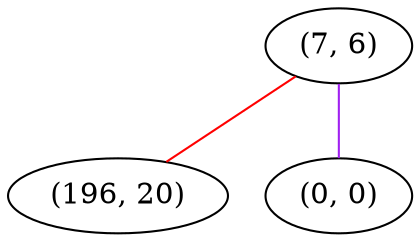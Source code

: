 graph "" {
"(7, 6)";
"(196, 20)";
"(0, 0)";
"(7, 6)" -- "(196, 20)"  [color=red, key=0, weight=1];
"(7, 6)" -- "(0, 0)"  [color=purple, key=0, weight=4];
}
